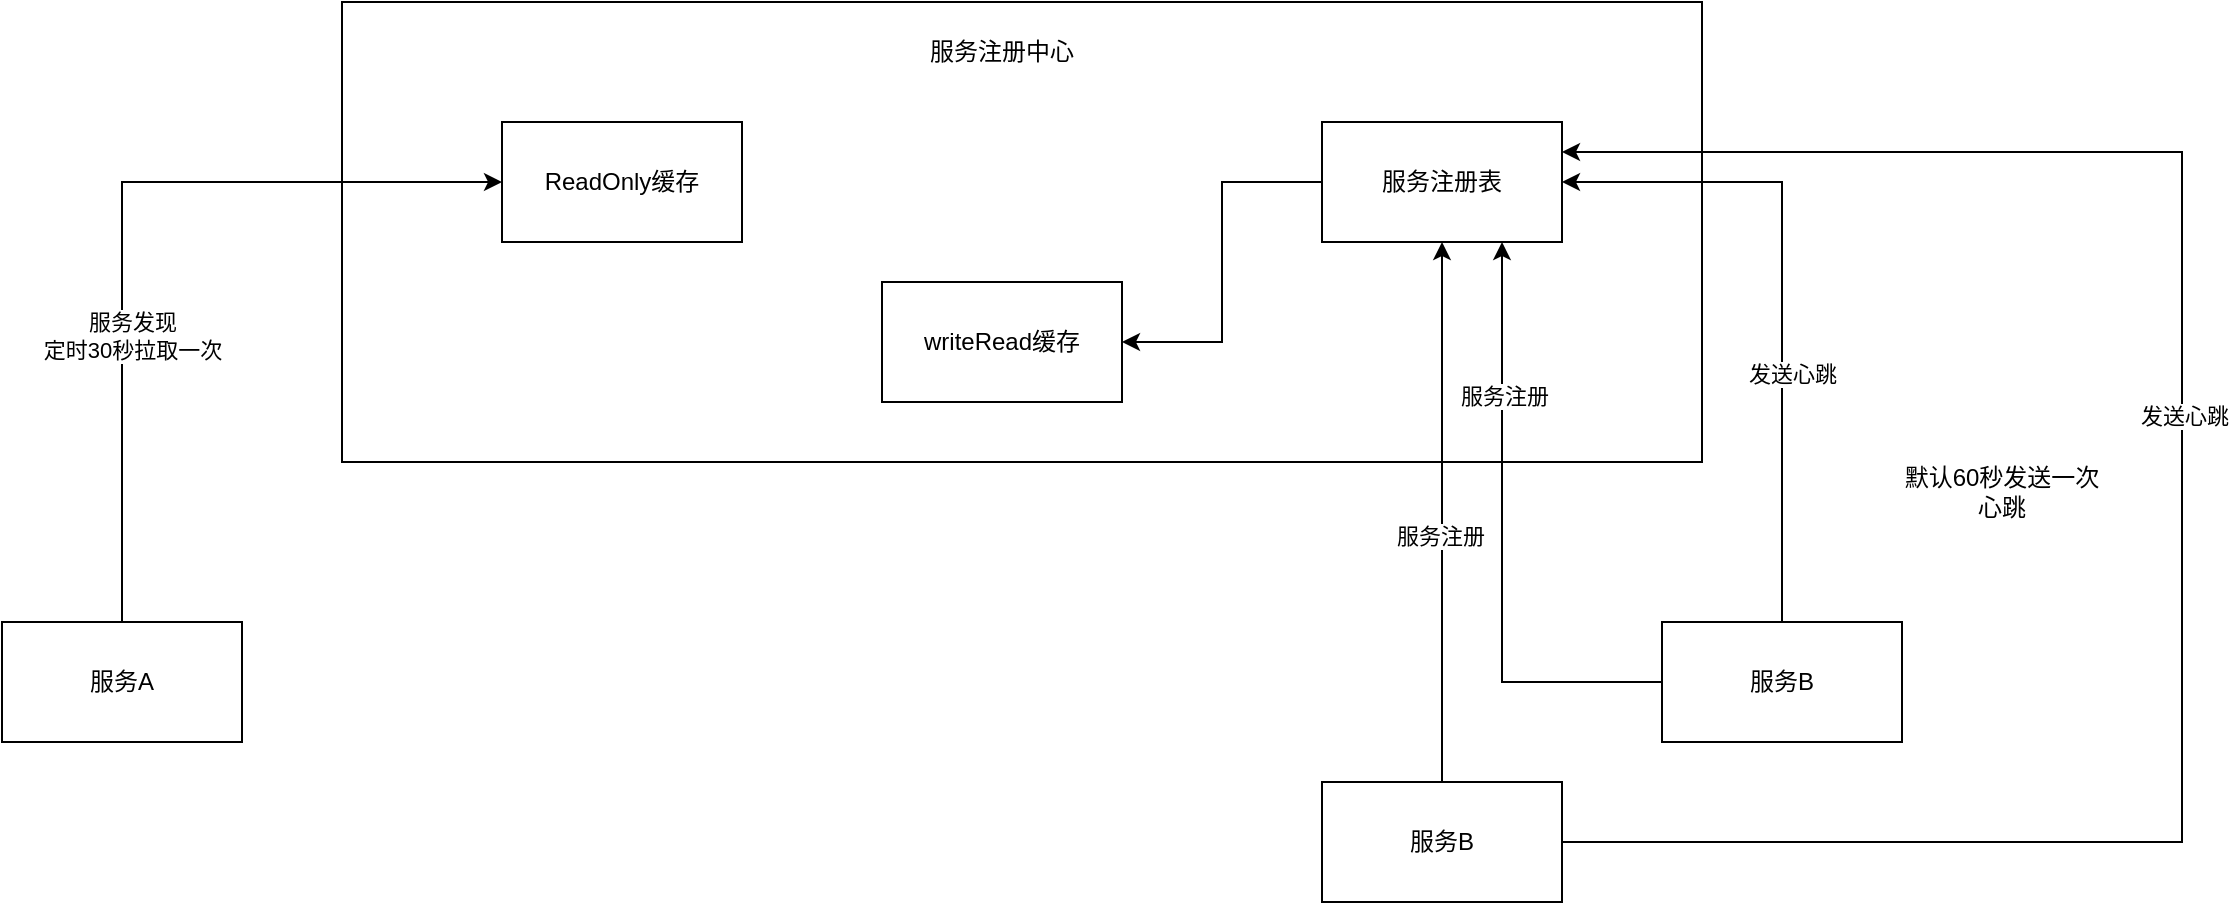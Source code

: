 <mxfile version="13.0.8" type="github">
  <diagram id="z3DOXh_vGBj5Rdi4AggJ" name="第 1 页">
    <mxGraphModel dx="1422" dy="762" grid="1" gridSize="10" guides="1" tooltips="1" connect="1" arrows="1" fold="1" page="1" pageScale="1" pageWidth="1920" pageHeight="1200" math="0" shadow="0">
      <root>
        <mxCell id="0" />
        <mxCell id="1" parent="0" />
        <mxCell id="Xy2w8Uf9_HxOMmggw3Uv-1" value="" style="rounded=0;whiteSpace=wrap;html=1;" vertex="1" parent="1">
          <mxGeometry x="260" y="130" width="680" height="230" as="geometry" />
        </mxCell>
        <mxCell id="Xy2w8Uf9_HxOMmggw3Uv-16" style="edgeStyle=orthogonalEdgeStyle;rounded=0;orthogonalLoop=1;jettySize=auto;html=1;entryX=1;entryY=0.5;entryDx=0;entryDy=0;" edge="1" parent="1" source="Xy2w8Uf9_HxOMmggw3Uv-2" target="Xy2w8Uf9_HxOMmggw3Uv-5">
          <mxGeometry relative="1" as="geometry" />
        </mxCell>
        <mxCell id="Xy2w8Uf9_HxOMmggw3Uv-2" value="服务注册表" style="rounded=0;whiteSpace=wrap;html=1;" vertex="1" parent="1">
          <mxGeometry x="750" y="190" width="120" height="60" as="geometry" />
        </mxCell>
        <mxCell id="Xy2w8Uf9_HxOMmggw3Uv-3" value="服务注册中心" style="text;html=1;strokeColor=none;fillColor=none;align=center;verticalAlign=middle;whiteSpace=wrap;rounded=0;" vertex="1" parent="1">
          <mxGeometry x="530" y="150" width="120" height="10" as="geometry" />
        </mxCell>
        <mxCell id="Xy2w8Uf9_HxOMmggw3Uv-4" value="ReadOnly缓存" style="rounded=0;whiteSpace=wrap;html=1;" vertex="1" parent="1">
          <mxGeometry x="340" y="190" width="120" height="60" as="geometry" />
        </mxCell>
        <mxCell id="Xy2w8Uf9_HxOMmggw3Uv-5" value="writeRead缓存" style="rounded=0;whiteSpace=wrap;html=1;" vertex="1" parent="1">
          <mxGeometry x="530" y="270" width="120" height="60" as="geometry" />
        </mxCell>
        <mxCell id="Xy2w8Uf9_HxOMmggw3Uv-13" style="edgeStyle=orthogonalEdgeStyle;rounded=0;orthogonalLoop=1;jettySize=auto;html=1;exitX=0.5;exitY=0;exitDx=0;exitDy=0;entryX=0;entryY=0.5;entryDx=0;entryDy=0;" edge="1" parent="1" source="Xy2w8Uf9_HxOMmggw3Uv-6" target="Xy2w8Uf9_HxOMmggw3Uv-4">
          <mxGeometry relative="1" as="geometry" />
        </mxCell>
        <mxCell id="Xy2w8Uf9_HxOMmggw3Uv-14" value="服务发现&lt;br&gt;定时30秒拉取一次" style="edgeLabel;html=1;align=center;verticalAlign=middle;resizable=0;points=[];" vertex="1" connectable="0" parent="Xy2w8Uf9_HxOMmggw3Uv-13">
          <mxGeometry x="-0.302" y="-5" relative="1" as="geometry">
            <mxPoint as="offset" />
          </mxGeometry>
        </mxCell>
        <mxCell id="Xy2w8Uf9_HxOMmggw3Uv-6" value="服务A" style="rounded=0;whiteSpace=wrap;html=1;" vertex="1" parent="1">
          <mxGeometry x="90" y="440" width="120" height="60" as="geometry" />
        </mxCell>
        <mxCell id="Xy2w8Uf9_HxOMmggw3Uv-10" style="edgeStyle=orthogonalEdgeStyle;rounded=0;orthogonalLoop=1;jettySize=auto;html=1;entryX=0.75;entryY=1;entryDx=0;entryDy=0;" edge="1" parent="1" source="Xy2w8Uf9_HxOMmggw3Uv-7" target="Xy2w8Uf9_HxOMmggw3Uv-2">
          <mxGeometry relative="1" as="geometry">
            <Array as="points">
              <mxPoint x="840" y="470" />
            </Array>
          </mxGeometry>
        </mxCell>
        <mxCell id="Xy2w8Uf9_HxOMmggw3Uv-12" value="服务注册" style="edgeLabel;html=1;align=center;verticalAlign=middle;resizable=0;points=[];" vertex="1" connectable="0" parent="Xy2w8Uf9_HxOMmggw3Uv-10">
          <mxGeometry x="0.487" y="-1" relative="1" as="geometry">
            <mxPoint as="offset" />
          </mxGeometry>
        </mxCell>
        <mxCell id="Xy2w8Uf9_HxOMmggw3Uv-17" style="edgeStyle=orthogonalEdgeStyle;rounded=0;orthogonalLoop=1;jettySize=auto;html=1;entryX=1;entryY=0.5;entryDx=0;entryDy=0;" edge="1" parent="1" source="Xy2w8Uf9_HxOMmggw3Uv-7" target="Xy2w8Uf9_HxOMmggw3Uv-2">
          <mxGeometry relative="1" as="geometry">
            <Array as="points">
              <mxPoint x="980" y="220" />
            </Array>
          </mxGeometry>
        </mxCell>
        <mxCell id="Xy2w8Uf9_HxOMmggw3Uv-18" value="发送心跳" style="edgeLabel;html=1;align=center;verticalAlign=middle;resizable=0;points=[];" vertex="1" connectable="0" parent="Xy2w8Uf9_HxOMmggw3Uv-17">
          <mxGeometry x="-0.248" y="-5" relative="1" as="geometry">
            <mxPoint as="offset" />
          </mxGeometry>
        </mxCell>
        <mxCell id="Xy2w8Uf9_HxOMmggw3Uv-7" value="服务B" style="rounded=0;whiteSpace=wrap;html=1;" vertex="1" parent="1">
          <mxGeometry x="920" y="440" width="120" height="60" as="geometry" />
        </mxCell>
        <mxCell id="Xy2w8Uf9_HxOMmggw3Uv-9" style="edgeStyle=orthogonalEdgeStyle;rounded=0;orthogonalLoop=1;jettySize=auto;html=1;" edge="1" parent="1" source="Xy2w8Uf9_HxOMmggw3Uv-8" target="Xy2w8Uf9_HxOMmggw3Uv-2">
          <mxGeometry relative="1" as="geometry" />
        </mxCell>
        <mxCell id="Xy2w8Uf9_HxOMmggw3Uv-11" value="服务注册" style="edgeLabel;html=1;align=center;verticalAlign=middle;resizable=0;points=[];" vertex="1" connectable="0" parent="Xy2w8Uf9_HxOMmggw3Uv-9">
          <mxGeometry x="-0.089" y="1" relative="1" as="geometry">
            <mxPoint as="offset" />
          </mxGeometry>
        </mxCell>
        <mxCell id="Xy2w8Uf9_HxOMmggw3Uv-21" style="edgeStyle=orthogonalEdgeStyle;rounded=0;orthogonalLoop=1;jettySize=auto;html=1;exitX=1;exitY=0.5;exitDx=0;exitDy=0;entryX=1;entryY=0.25;entryDx=0;entryDy=0;" edge="1" parent="1" source="Xy2w8Uf9_HxOMmggw3Uv-8" target="Xy2w8Uf9_HxOMmggw3Uv-2">
          <mxGeometry relative="1" as="geometry">
            <Array as="points">
              <mxPoint x="1180" y="550" />
              <mxPoint x="1180" y="205" />
            </Array>
          </mxGeometry>
        </mxCell>
        <mxCell id="Xy2w8Uf9_HxOMmggw3Uv-22" value="发送心跳" style="edgeLabel;html=1;align=center;verticalAlign=middle;resizable=0;points=[];" vertex="1" connectable="0" parent="Xy2w8Uf9_HxOMmggw3Uv-21">
          <mxGeometry x="0.084" y="-1" relative="1" as="geometry">
            <mxPoint as="offset" />
          </mxGeometry>
        </mxCell>
        <mxCell id="Xy2w8Uf9_HxOMmggw3Uv-8" value="服务B" style="rounded=0;whiteSpace=wrap;html=1;" vertex="1" parent="1">
          <mxGeometry x="750" y="520" width="120" height="60" as="geometry" />
        </mxCell>
        <mxCell id="Xy2w8Uf9_HxOMmggw3Uv-23" value="默认60秒发送一次&lt;br&gt;心跳" style="text;html=1;strokeColor=none;fillColor=none;align=center;verticalAlign=middle;whiteSpace=wrap;rounded=0;" vertex="1" parent="1">
          <mxGeometry x="1030" y="350" width="120" height="50" as="geometry" />
        </mxCell>
      </root>
    </mxGraphModel>
  </diagram>
</mxfile>
